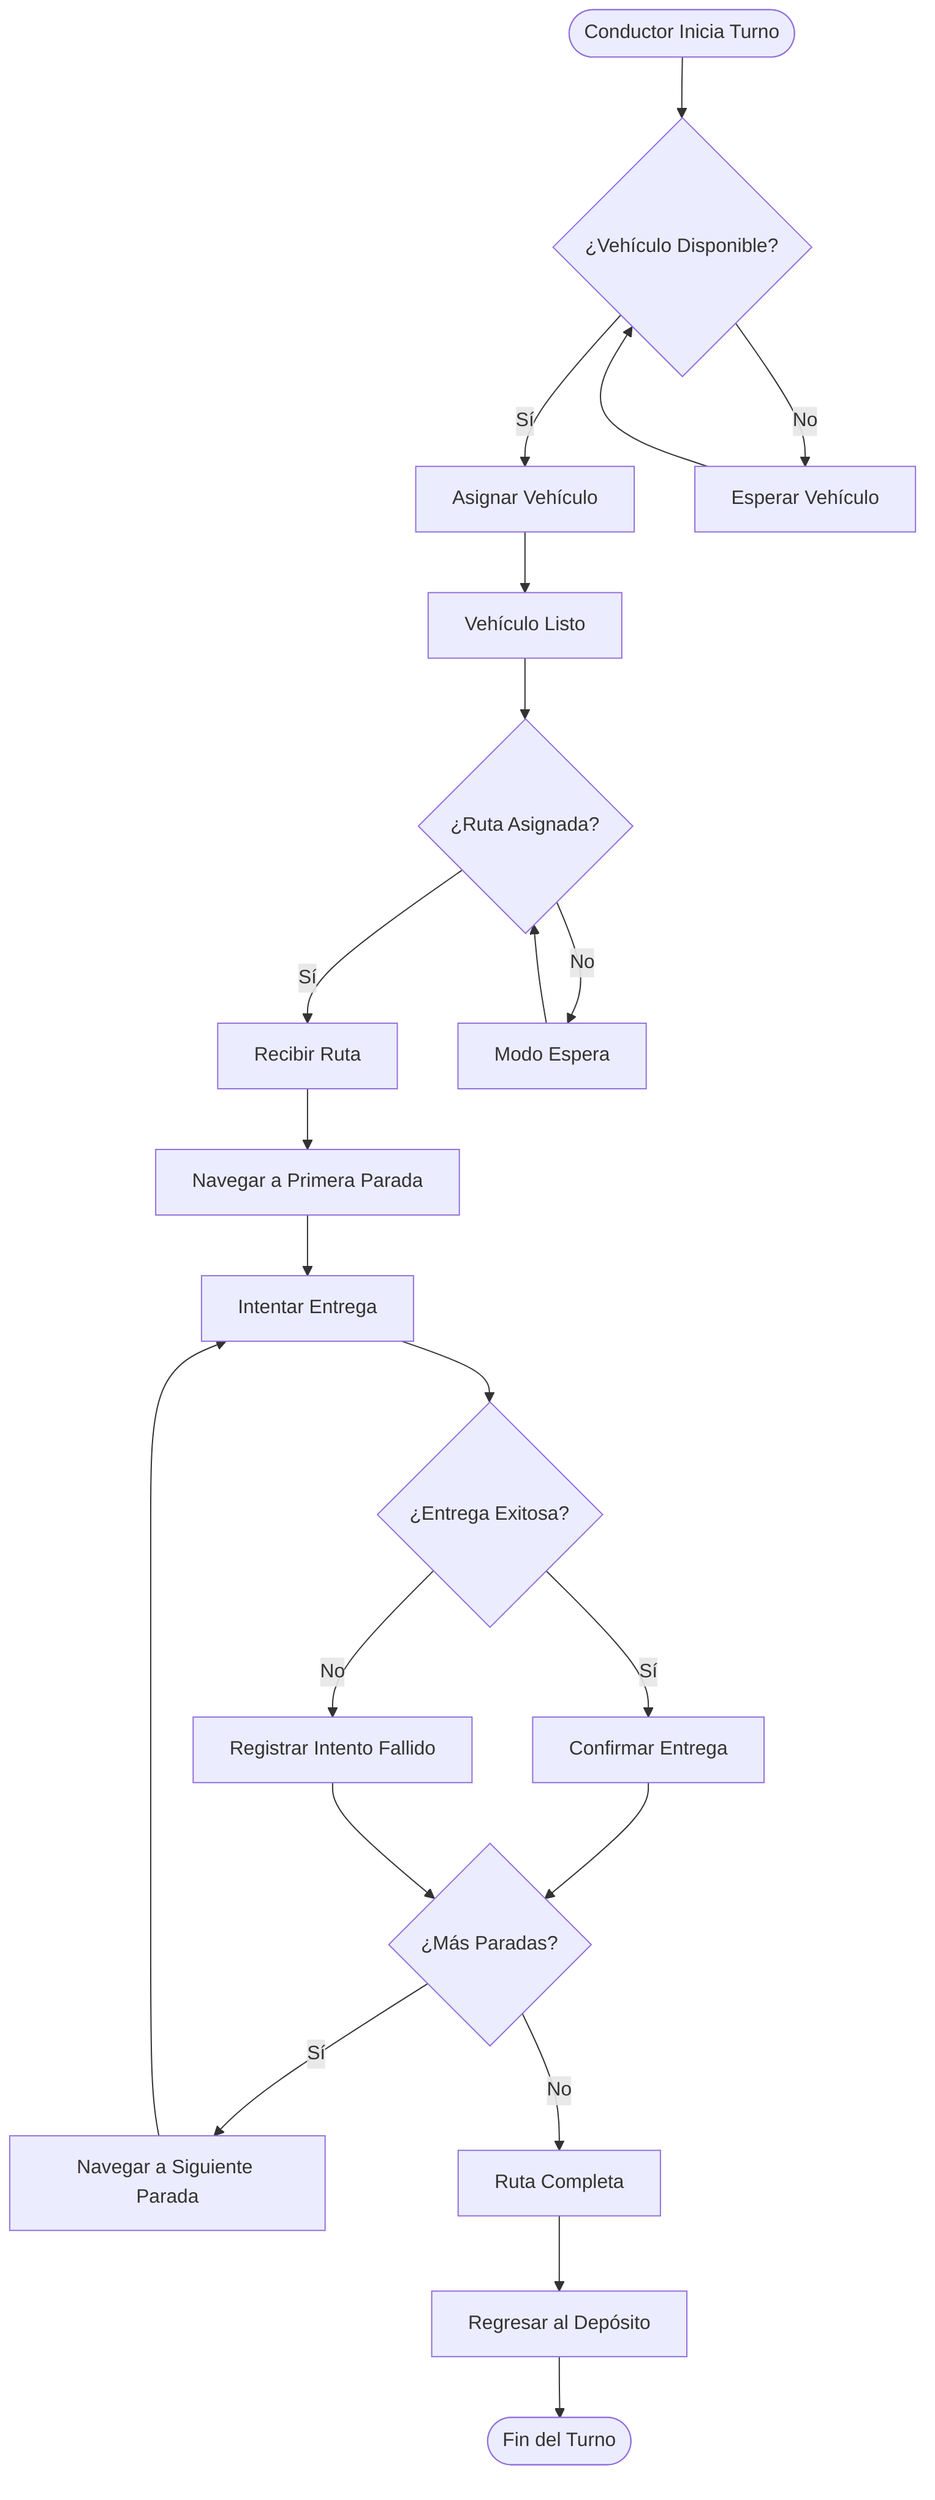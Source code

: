 graph TD
    START([Conductor Inicia Turno]) --> CHECK{¿Vehículo Disponible?}
    CHECK -->|Sí| ASSIGN[Asignar Vehículo]
    CHECK -->|No| WAIT[Esperar Vehículo]
    WAIT --> CHECK
    ASSIGN --> READY[Vehículo Listo]
    READY --> ROUTE{¿Ruta Asignada?}
    ROUTE -->|Sí| DISPATCH[Recibir Ruta]
    ROUTE -->|No| STANDBY[Modo Espera]
    STANDBY --> ROUTE
    DISPATCH --> NAVIGATE[Navegar a Primera Parada]
    NAVIGATE --> DELIVER[Intentar Entrega]
    DELIVER --> SUCCESS{¿Entrega Exitosa?}
    SUCCESS -->|Sí| CONFIRM[Confirmar Entrega]
    SUCCESS -->|No| RECORD[Registrar Intento Fallido]
    CONFIRM --> MORE{¿Más Paradas?}
    RECORD --> MORE
    MORE -->|Sí| NEXT[Navegar a Siguiente Parada]
    MORE -->|No| COMPLETE[Ruta Completa]
    NEXT --> DELIVER
    COMPLETE --> RETURN[Regresar al Depósito]
    RETURN --> END([Fin del Turno])